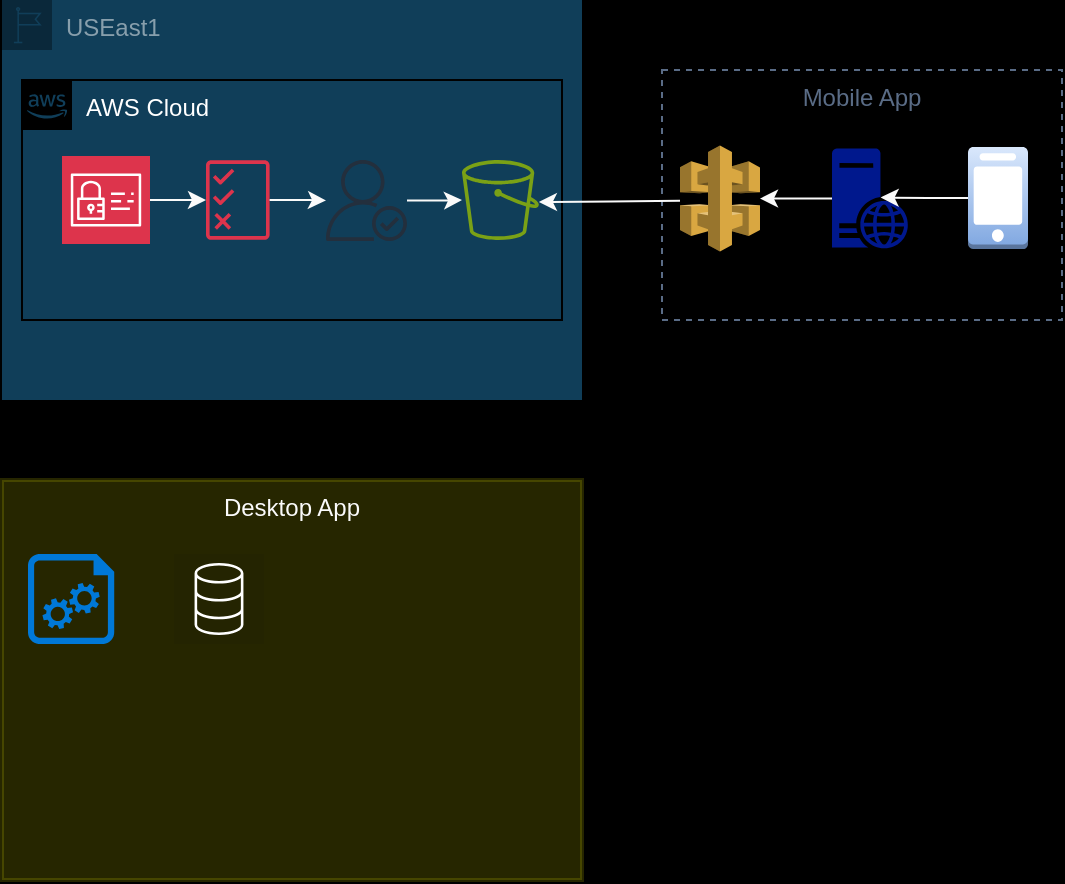 <mxfile version="23.1.7" type="github">
  <diagram name="Página-1" id="Gs8XH1n-vk1Jil5ZYuc0">
    <mxGraphModel dx="841" dy="452" grid="0" gridSize="10" guides="1" tooltips="1" connect="1" arrows="1" fold="1" page="1" pageScale="1" pageWidth="827" pageHeight="1169" background="#000000" math="0" shadow="0">
      <root>
        <mxCell id="0" />
        <mxCell id="1" parent="0" />
        <mxCell id="kDT5ixag_Zs7azZLQQpI-56" value="&lt;font color=&quot;#fafafa&quot;&gt;Desktop App&lt;/font&gt;&lt;div&gt;&lt;br&gt;&lt;/div&gt;" style="fillColor=#fafa05;strokeColor=#FFFF00;verticalAlign=top;fontStyle=0;fontColor=#DD3522;whiteSpace=wrap;html=1;opacity=15;strokeWidth=2;" vertex="1" parent="1">
          <mxGeometry x="110" y="240" width="290" height="200" as="geometry" />
        </mxCell>
        <mxCell id="kDT5ixag_Zs7azZLQQpI-67" value="" style="sketch=0;points=[[0,0,0],[0.25,0,0],[0.5,0,0],[0.75,0,0],[1,0,0],[0,1,0],[0.25,1,0],[0.5,1,0],[0.75,1,0],[1,1,0],[0,0.25,0],[0,0.5,0],[0,0.75,0],[1,0.25,0],[1,0.5,0],[1,0.75,0]];outlineConnect=0;fontColor=#232F3E;fillColor=#242401;strokeColor=#ffffff;dashed=0;verticalLabelPosition=bottom;verticalAlign=top;align=center;html=1;fontSize=12;fontStyle=0;aspect=fixed;shape=mxgraph.aws4.resourceIcon;resIcon=mxgraph.aws4.database;hachureGap=4;jiggle=2;curveFitting=1;" vertex="1" parent="1">
          <mxGeometry x="196" y="277" width="45" height="45" as="geometry" />
        </mxCell>
        <mxCell id="kDT5ixag_Zs7azZLQQpI-26" value="&lt;font color=&quot;#ffffff&quot;&gt;USEast1&lt;/font&gt;" style="points=[[0,0],[0.25,0],[0.5,0],[0.75,0],[1,0],[1,0.25],[1,0.5],[1,0.75],[1,1],[0.75,1],[0.5,1],[0.25,1],[0,1],[0,0.75],[0,0.5],[0,0.25]];outlineConnect=0;gradientColor=none;html=1;whiteSpace=wrap;fontSize=12;fontStyle=0;container=1;pointerEvents=0;collapsible=0;recursiveResize=0;shape=mxgraph.aws4.group;grIcon=mxgraph.aws4.group_region;strokeColor=none;fillColor=#30B3FF;verticalAlign=top;align=left;spacingLeft=30;fontColor=#147EBA;labelBackgroundColor=none;textOpacity=50;opacity=35;strokeWidth=1;perimeterSpacing=3;" vertex="1" parent="1">
          <mxGeometry x="110" width="290" height="200" as="geometry" />
        </mxCell>
        <mxCell id="kDT5ixag_Zs7azZLQQpI-42" style="edgeStyle=orthogonalEdgeStyle;rounded=0;orthogonalLoop=1;jettySize=auto;html=1;strokeColor=#FAFAFA;" edge="1" parent="kDT5ixag_Zs7azZLQQpI-26" source="kDT5ixag_Zs7azZLQQpI-37" target="kDT5ixag_Zs7azZLQQpI-19">
          <mxGeometry relative="1" as="geometry" />
        </mxCell>
        <mxCell id="kDT5ixag_Zs7azZLQQpI-37" value="" style="sketch=0;outlineConnect=0;dashed=0;verticalLabelPosition=bottom;verticalAlign=top;align=center;html=1;fontSize=12;fontStyle=0;aspect=fixed;pointerEvents=1;shape=mxgraph.aws4.authenticated_user;strokeColor=#FFFFFF;fillColor=#0d0707;fillStyle=solid;" vertex="1" parent="kDT5ixag_Zs7azZLQQpI-26">
          <mxGeometry x="162" y="80" width="40.5" height="40.5" as="geometry" />
        </mxCell>
        <mxCell id="kDT5ixag_Zs7azZLQQpI-19" value="" style="sketch=0;outlineConnect=0;fontColor=#232F3E;gradientColor=none;fillColor=#7AA116;strokeColor=none;dashed=0;verticalLabelPosition=bottom;verticalAlign=top;align=center;html=1;fontSize=12;fontStyle=0;aspect=fixed;pointerEvents=1;shape=mxgraph.aws4.bucket;" vertex="1" parent="kDT5ixag_Zs7azZLQQpI-26">
          <mxGeometry x="230" y="80" width="38.46" height="40" as="geometry" />
        </mxCell>
        <mxCell id="kDT5ixag_Zs7azZLQQpI-2" value="&lt;font color=&quot;#ffffff&quot;&gt;AWS Cloud&lt;/font&gt;" style="points=[[0,0],[0.25,0],[0.5,0],[0.75,0],[1,0],[1,0.25],[1,0.5],[1,0.75],[1,1],[0.75,1],[0.5,1],[0.25,1],[0,1],[0,0.75],[0,0.5],[0,0.25]];outlineConnect=0;gradientColor=none;html=1;whiteSpace=wrap;fontSize=12;fontStyle=0;container=1;pointerEvents=0;collapsible=0;recursiveResize=0;shape=mxgraph.aws4.group;grIcon=mxgraph.aws4.group_aws_cloud_alt;strokeColor=#000000;fillColor=none;verticalAlign=top;align=left;spacingLeft=30;fontColor=#232F3E;dashed=0;strokeWidth=1;" vertex="1" parent="1">
          <mxGeometry x="120" y="40" width="270" height="120" as="geometry" />
        </mxCell>
        <mxCell id="kDT5ixag_Zs7azZLQQpI-16" style="edgeStyle=orthogonalEdgeStyle;rounded=0;orthogonalLoop=1;jettySize=auto;html=1;strokeColor=#FAFAFA;" edge="1" parent="kDT5ixag_Zs7azZLQQpI-2" source="kDT5ixag_Zs7azZLQQpI-11" target="kDT5ixag_Zs7azZLQQpI-14">
          <mxGeometry relative="1" as="geometry" />
        </mxCell>
        <mxCell id="kDT5ixag_Zs7azZLQQpI-11" value="" style="sketch=0;points=[[0,0,0],[0.25,0,0],[0.5,0,0],[0.75,0,0],[1,0,0],[0,1,0],[0.25,1,0],[0.5,1,0],[0.75,1,0],[1,1,0],[0,0.25,0],[0,0.5,0],[0,0.75,0],[1,0.25,0],[1,0.5,0],[1,0.75,0]];outlineConnect=0;fontColor=#232F3E;fillColor=#DD344C;strokeColor=#ffffff;dashed=0;verticalLabelPosition=bottom;verticalAlign=top;align=center;html=1;fontSize=12;fontStyle=0;aspect=fixed;shape=mxgraph.aws4.resourceIcon;resIcon=mxgraph.aws4.identity_and_access_management;" vertex="1" parent="kDT5ixag_Zs7azZLQQpI-2">
          <mxGeometry x="20" y="38" width="44" height="44" as="geometry" />
        </mxCell>
        <mxCell id="kDT5ixag_Zs7azZLQQpI-14" value="" style="sketch=0;outlineConnect=0;fontColor=#232F3E;gradientColor=none;fillColor=#DD344C;strokeColor=none;dashed=0;verticalLabelPosition=bottom;verticalAlign=top;align=center;html=1;fontSize=12;fontStyle=0;aspect=fixed;pointerEvents=1;shape=mxgraph.aws4.permissions;" vertex="1" parent="kDT5ixag_Zs7azZLQQpI-2">
          <mxGeometry x="92" y="40" width="31.8" height="40" as="geometry" />
        </mxCell>
        <mxCell id="kDT5ixag_Zs7azZLQQpI-41" style="edgeStyle=orthogonalEdgeStyle;rounded=0;orthogonalLoop=1;jettySize=auto;html=1;strokeColor=#FAFAFA;" edge="1" parent="1" source="kDT5ixag_Zs7azZLQQpI-14" target="kDT5ixag_Zs7azZLQQpI-37">
          <mxGeometry relative="1" as="geometry" />
        </mxCell>
        <mxCell id="kDT5ixag_Zs7azZLQQpI-45" value="Mobile App&lt;div&gt;&lt;br/&gt;&lt;/div&gt;" style="fillColor=none;strokeColor=#5A6C86;dashed=1;verticalAlign=top;fontStyle=0;fontColor=#5A6C86;whiteSpace=wrap;html=1;strokeWidth=1;" vertex="1" parent="1">
          <mxGeometry x="440" y="35" width="200" height="125" as="geometry" />
        </mxCell>
        <mxCell id="kDT5ixag_Zs7azZLQQpI-51" style="edgeStyle=orthogonalEdgeStyle;rounded=0;orthogonalLoop=1;jettySize=auto;html=1;strokeColor=#FAFAFA;" edge="1" parent="1">
          <mxGeometry relative="1" as="geometry">
            <mxPoint x="449" y="100.333" as="sourcePoint" />
            <mxPoint x="378.457" y="101" as="targetPoint" />
          </mxGeometry>
        </mxCell>
        <mxCell id="kDT5ixag_Zs7azZLQQpI-46" value="" style="outlineConnect=0;dashed=0;verticalLabelPosition=bottom;verticalAlign=top;align=center;html=1;shape=mxgraph.aws3.api_gateway;fillColor=#D9A741;gradientColor=none;" vertex="1" parent="1">
          <mxGeometry x="449" y="72.75" width="40" height="53" as="geometry" />
        </mxCell>
        <mxCell id="kDT5ixag_Zs7azZLQQpI-47" style="edgeStyle=orthogonalEdgeStyle;rounded=0;orthogonalLoop=1;jettySize=auto;html=1;strokeColor=#FAFAFA;" edge="1" parent="1" source="kDT5ixag_Zs7azZLQQpI-48" target="kDT5ixag_Zs7azZLQQpI-46">
          <mxGeometry relative="1" as="geometry" />
        </mxCell>
        <mxCell id="kDT5ixag_Zs7azZLQQpI-48" value="" style="sketch=0;aspect=fixed;pointerEvents=1;shadow=0;dashed=0;html=1;strokeColor=none;labelPosition=center;verticalLabelPosition=bottom;verticalAlign=top;align=center;fillColor=#00188D;shape=mxgraph.mscae.enterprise.web_server" vertex="1" parent="1">
          <mxGeometry x="525" y="74.25" width="38" height="50" as="geometry" />
        </mxCell>
        <mxCell id="kDT5ixag_Zs7azZLQQpI-49" value="" style="outlineConnect=0;dashed=0;verticalLabelPosition=bottom;verticalAlign=top;align=center;html=1;shape=mxgraph.aws3.mobile_client;fillColor=#dae8fc;strokeColor=#6c8ebf;gradientColor=#7ea6e0;" vertex="1" parent="1">
          <mxGeometry x="593" y="73.5" width="30" height="51" as="geometry" />
        </mxCell>
        <mxCell id="kDT5ixag_Zs7azZLQQpI-50" style="edgeStyle=orthogonalEdgeStyle;rounded=0;orthogonalLoop=1;jettySize=auto;html=1;entryX=0.64;entryY=0.49;entryDx=0;entryDy=0;entryPerimeter=0;strokeColor=#FAFAFA;" edge="1" parent="1" source="kDT5ixag_Zs7azZLQQpI-49" target="kDT5ixag_Zs7azZLQQpI-48">
          <mxGeometry relative="1" as="geometry" />
        </mxCell>
        <mxCell id="kDT5ixag_Zs7azZLQQpI-61" value="" style="sketch=0;aspect=fixed;pointerEvents=1;shadow=0;dashed=0;html=1;strokeColor=none;labelPosition=center;verticalLabelPosition=bottom;verticalAlign=top;align=center;shape=mxgraph.azure.startup_task;fillColor=#0078D7;hachureGap=4;jiggle=2;curveFitting=1;" vertex="1" parent="1">
          <mxGeometry x="123" y="277" width="43.2" height="45" as="geometry" />
        </mxCell>
      </root>
    </mxGraphModel>
  </diagram>
</mxfile>
